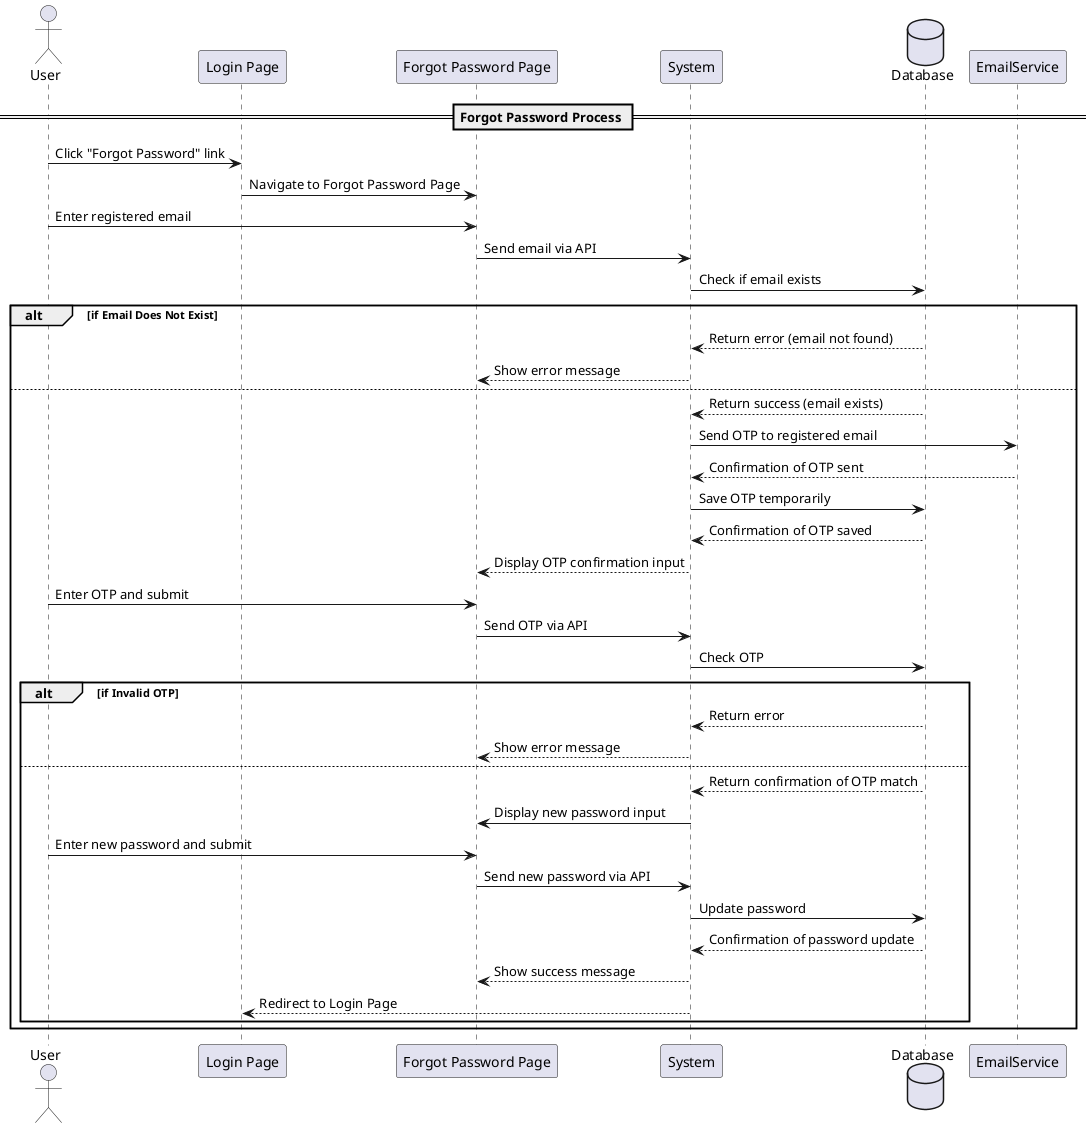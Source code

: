 @startuml
actor User
participant "Login Page" as LoginPage
participant "Forgot Password Page" as ForgotPasswordPage
participant System
database Database
participant EmailService

== Forgot Password Process ==
User -> LoginPage : Click "Forgot Password" link
LoginPage -> ForgotPasswordPage : Navigate to Forgot Password Page
User -> ForgotPasswordPage : Enter registered email
ForgotPasswordPage -> System : Send email via API
System -> Database : Check if email exists
alt if Email Does Not Exist
    Database --> System : Return error (email not found)
    System --> ForgotPasswordPage : Show error message
else
    Database --> System : Return success (email exists)
    System -> EmailService : Send OTP to registered email
    EmailService --> System : Confirmation of OTP sent
    System -> Database : Save OTP temporarily
    Database --> System : Confirmation of OTP saved
    System --> ForgotPasswordPage : Display OTP confirmation input
    User -> ForgotPasswordPage : Enter OTP and submit
    ForgotPasswordPage -> System : Send OTP via API
    System -> Database : Check OTP
    alt if Invalid OTP
        Database --> System : Return error
        System --> ForgotPasswordPage : Show error message
    else
        Database --> System : Return confirmation of OTP match
        System -> ForgotPasswordPage : Display new password input
        User -> ForgotPasswordPage : Enter new password and submit
        ForgotPasswordPage -> System : Send new password via API
        System -> Database : Update password
        Database --> System : Confirmation of password update
        System --> ForgotPasswordPage : Show success message
        System --> LoginPage : Redirect to Login Page
    end
end

@enduml